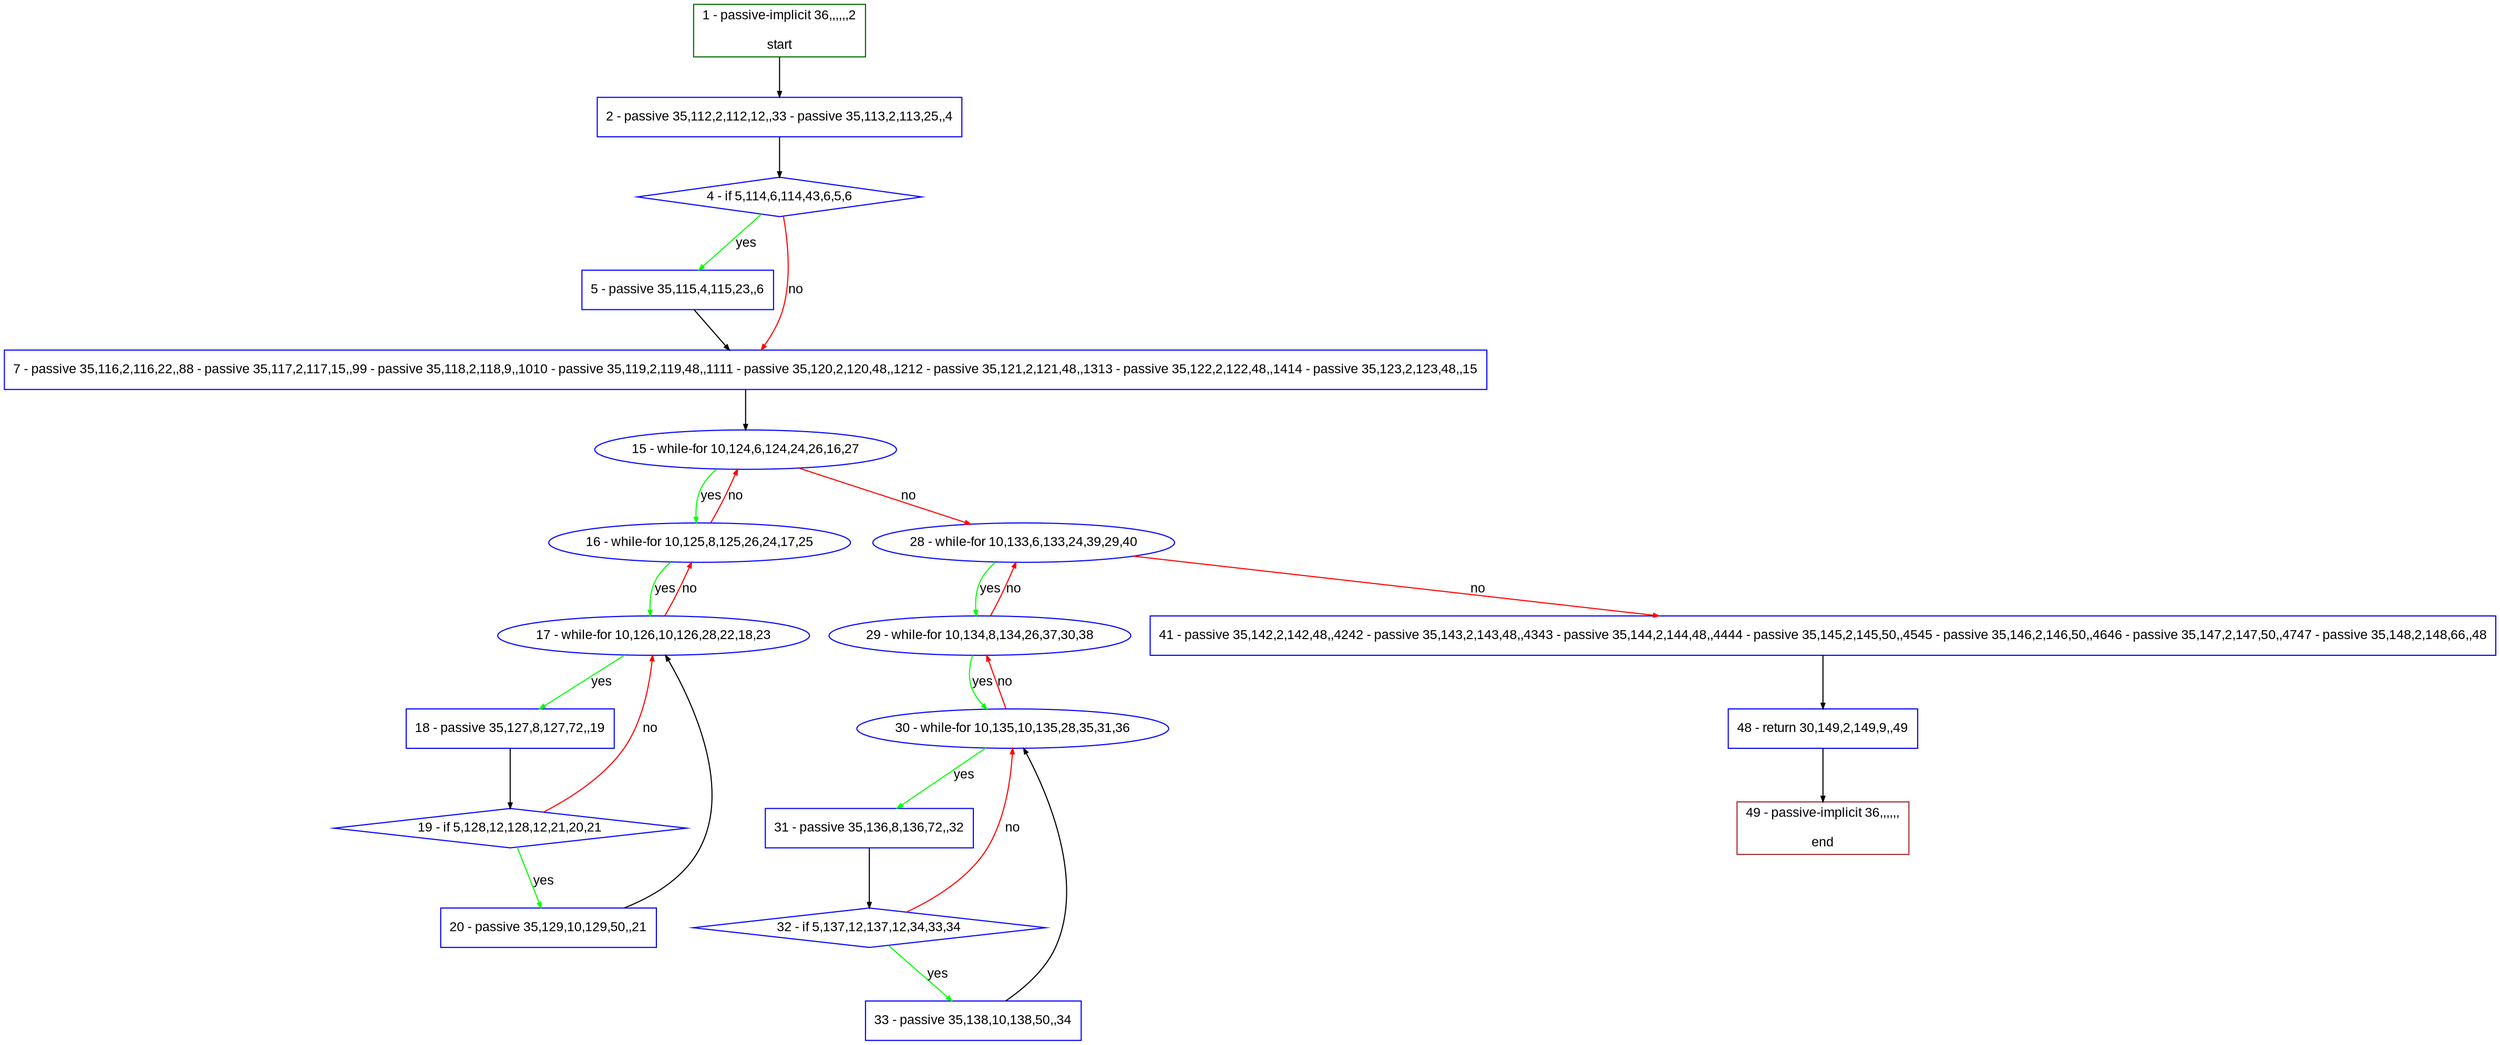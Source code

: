 digraph "" {
  graph [pack="true", label="", fontsize="12", packmode="clust", fontname="Arial", fillcolor="#FFFFCC", bgcolor="white", style="rounded,filled", compound="true"];
  node [node_initialized="no", label="", color="grey", fontsize="12", fillcolor="white", fontname="Arial", style="filled", shape="rectangle", compound="true", fixedsize="false"];
  edge [fontcolor="black", arrowhead="normal", arrowtail="none", arrowsize="0.5", ltail="", label="", color="black", fontsize="12", lhead="", fontname="Arial", dir="forward", compound="true"];
  __N1 [label="2 - passive 35,112,2,112,12,,33 - passive 35,113,2,113,25,,4", color="#0000ff", fillcolor="#ffffff", style="filled", shape="box"];
  __N2 [label="1 - passive-implicit 36,,,,,,2\n\nstart", color="#006400", fillcolor="#ffffff", style="filled", shape="box"];
  __N3 [label="4 - if 5,114,6,114,43,6,5,6", color="#0000ff", fillcolor="#ffffff", style="filled", shape="diamond"];
  __N4 [label="5 - passive 35,115,4,115,23,,6", color="#0000ff", fillcolor="#ffffff", style="filled", shape="box"];
  __N5 [label="7 - passive 35,116,2,116,22,,88 - passive 35,117,2,117,15,,99 - passive 35,118,2,118,9,,1010 - passive 35,119,2,119,48,,1111 - passive 35,120,2,120,48,,1212 - passive 35,121,2,121,48,,1313 - passive 35,122,2,122,48,,1414 - passive 35,123,2,123,48,,15", color="#0000ff", fillcolor="#ffffff", style="filled", shape="box"];
  __N6 [label="15 - while-for 10,124,6,124,24,26,16,27", color="#0000ff", fillcolor="#ffffff", style="filled", shape="oval"];
  __N7 [label="16 - while-for 10,125,8,125,26,24,17,25", color="#0000ff", fillcolor="#ffffff", style="filled", shape="oval"];
  __N8 [label="28 - while-for 10,133,6,133,24,39,29,40", color="#0000ff", fillcolor="#ffffff", style="filled", shape="oval"];
  __N9 [label="17 - while-for 10,126,10,126,28,22,18,23", color="#0000ff", fillcolor="#ffffff", style="filled", shape="oval"];
  __N10 [label="18 - passive 35,127,8,127,72,,19", color="#0000ff", fillcolor="#ffffff", style="filled", shape="box"];
  __N11 [label="19 - if 5,128,12,128,12,21,20,21", color="#0000ff", fillcolor="#ffffff", style="filled", shape="diamond"];
  __N12 [label="20 - passive 35,129,10,129,50,,21", color="#0000ff", fillcolor="#ffffff", style="filled", shape="box"];
  __N13 [label="29 - while-for 10,134,8,134,26,37,30,38", color="#0000ff", fillcolor="#ffffff", style="filled", shape="oval"];
  __N14 [label="41 - passive 35,142,2,142,48,,4242 - passive 35,143,2,143,48,,4343 - passive 35,144,2,144,48,,4444 - passive 35,145,2,145,50,,4545 - passive 35,146,2,146,50,,4646 - passive 35,147,2,147,50,,4747 - passive 35,148,2,148,66,,48", color="#0000ff", fillcolor="#ffffff", style="filled", shape="box"];
  __N15 [label="30 - while-for 10,135,10,135,28,35,31,36", color="#0000ff", fillcolor="#ffffff", style="filled", shape="oval"];
  __N16 [label="31 - passive 35,136,8,136,72,,32", color="#0000ff", fillcolor="#ffffff", style="filled", shape="box"];
  __N17 [label="32 - if 5,137,12,137,12,34,33,34", color="#0000ff", fillcolor="#ffffff", style="filled", shape="diamond"];
  __N18 [label="33 - passive 35,138,10,138,50,,34", color="#0000ff", fillcolor="#ffffff", style="filled", shape="box"];
  __N19 [label="48 - return 30,149,2,149,9,,49", color="#0000ff", fillcolor="#ffffff", style="filled", shape="box"];
  __N20 [label="49 - passive-implicit 36,,,,,,\n\nend", color="#a52a2a", fillcolor="#ffffff", style="filled", shape="box"];
  __N2 -> __N1 [arrowhead="normal", arrowtail="none", color="#000000", label="", dir="forward"];
  __N1 -> __N3 [arrowhead="normal", arrowtail="none", color="#000000", label="", dir="forward"];
  __N3 -> __N4 [arrowhead="normal", arrowtail="none", color="#00ff00", label="yes", dir="forward"];
  __N3 -> __N5 [arrowhead="normal", arrowtail="none", color="#ff0000", label="no", dir="forward"];
  __N4 -> __N5 [arrowhead="normal", arrowtail="none", color="#000000", label="", dir="forward"];
  __N5 -> __N6 [arrowhead="normal", arrowtail="none", color="#000000", label="", dir="forward"];
  __N6 -> __N7 [arrowhead="normal", arrowtail="none", color="#00ff00", label="yes", dir="forward"];
  __N7 -> __N6 [arrowhead="normal", arrowtail="none", color="#ff0000", label="no", dir="forward"];
  __N6 -> __N8 [arrowhead="normal", arrowtail="none", color="#ff0000", label="no", dir="forward"];
  __N7 -> __N9 [arrowhead="normal", arrowtail="none", color="#00ff00", label="yes", dir="forward"];
  __N9 -> __N7 [arrowhead="normal", arrowtail="none", color="#ff0000", label="no", dir="forward"];
  __N9 -> __N10 [arrowhead="normal", arrowtail="none", color="#00ff00", label="yes", dir="forward"];
  __N10 -> __N11 [arrowhead="normal", arrowtail="none", color="#000000", label="", dir="forward"];
  __N11 -> __N9 [arrowhead="normal", arrowtail="none", color="#ff0000", label="no", dir="forward"];
  __N11 -> __N12 [arrowhead="normal", arrowtail="none", color="#00ff00", label="yes", dir="forward"];
  __N12 -> __N9 [arrowhead="normal", arrowtail="none", color="#000000", label="", dir="forward"];
  __N8 -> __N13 [arrowhead="normal", arrowtail="none", color="#00ff00", label="yes", dir="forward"];
  __N13 -> __N8 [arrowhead="normal", arrowtail="none", color="#ff0000", label="no", dir="forward"];
  __N8 -> __N14 [arrowhead="normal", arrowtail="none", color="#ff0000", label="no", dir="forward"];
  __N13 -> __N15 [arrowhead="normal", arrowtail="none", color="#00ff00", label="yes", dir="forward"];
  __N15 -> __N13 [arrowhead="normal", arrowtail="none", color="#ff0000", label="no", dir="forward"];
  __N15 -> __N16 [arrowhead="normal", arrowtail="none", color="#00ff00", label="yes", dir="forward"];
  __N16 -> __N17 [arrowhead="normal", arrowtail="none", color="#000000", label="", dir="forward"];
  __N17 -> __N15 [arrowhead="normal", arrowtail="none", color="#ff0000", label="no", dir="forward"];
  __N17 -> __N18 [arrowhead="normal", arrowtail="none", color="#00ff00", label="yes", dir="forward"];
  __N18 -> __N15 [arrowhead="normal", arrowtail="none", color="#000000", label="", dir="forward"];
  __N14 -> __N19 [arrowhead="normal", arrowtail="none", color="#000000", label="", dir="forward"];
  __N19 -> __N20 [arrowhead="normal", arrowtail="none", color="#000000", label="", dir="forward"];
}
